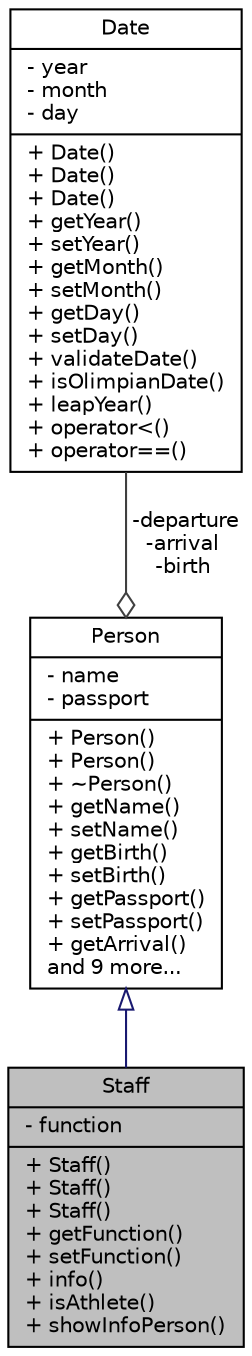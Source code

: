 digraph "Staff"
{
 // LATEX_PDF_SIZE
  edge [fontname="Helvetica",fontsize="10",labelfontname="Helvetica",labelfontsize="10"];
  node [fontname="Helvetica",fontsize="10",shape=record];
  Node1 [label="{Staff\n|- function\l|+ Staff()\l+ Staff()\l+ Staff()\l+ getFunction()\l+ setFunction()\l+ info()\l+ isAthlete()\l+ showInfoPerson()\l}",height=0.2,width=0.4,color="black", fillcolor="grey75", style="filled", fontcolor="black",tooltip=" "];
  Node2 -> Node1 [dir="back",color="midnightblue",fontsize="10",style="solid",arrowtail="onormal",fontname="Helvetica"];
  Node2 [label="{Person\n|- name\l- passport\l|+ Person()\l+ Person()\l+ ~Person()\l+ getName()\l+ setName()\l+ getBirth()\l+ setBirth()\l+ getPassport()\l+ setPassport()\l+ getArrival()\land 9 more...\l}",height=0.2,width=0.4,color="black", fillcolor="white", style="filled",URL="$class_person.html",tooltip=" "];
  Node3 -> Node2 [color="grey25",fontsize="10",style="solid",label=" -departure\n-arrival\n-birth" ,arrowhead="odiamond",fontname="Helvetica"];
  Node3 [label="{Date\n|- year\l- month\l- day\l|+ Date()\l+ Date()\l+ Date()\l+ getYear()\l+ setYear()\l+ getMonth()\l+ setMonth()\l+ getDay()\l+ setDay()\l+ validateDate()\l+ isOlimpianDate()\l+ leapYear()\l+ operator\<()\l+ operator==()\l}",height=0.2,width=0.4,color="black", fillcolor="white", style="filled",URL="$class_date.html",tooltip=" "];
}
